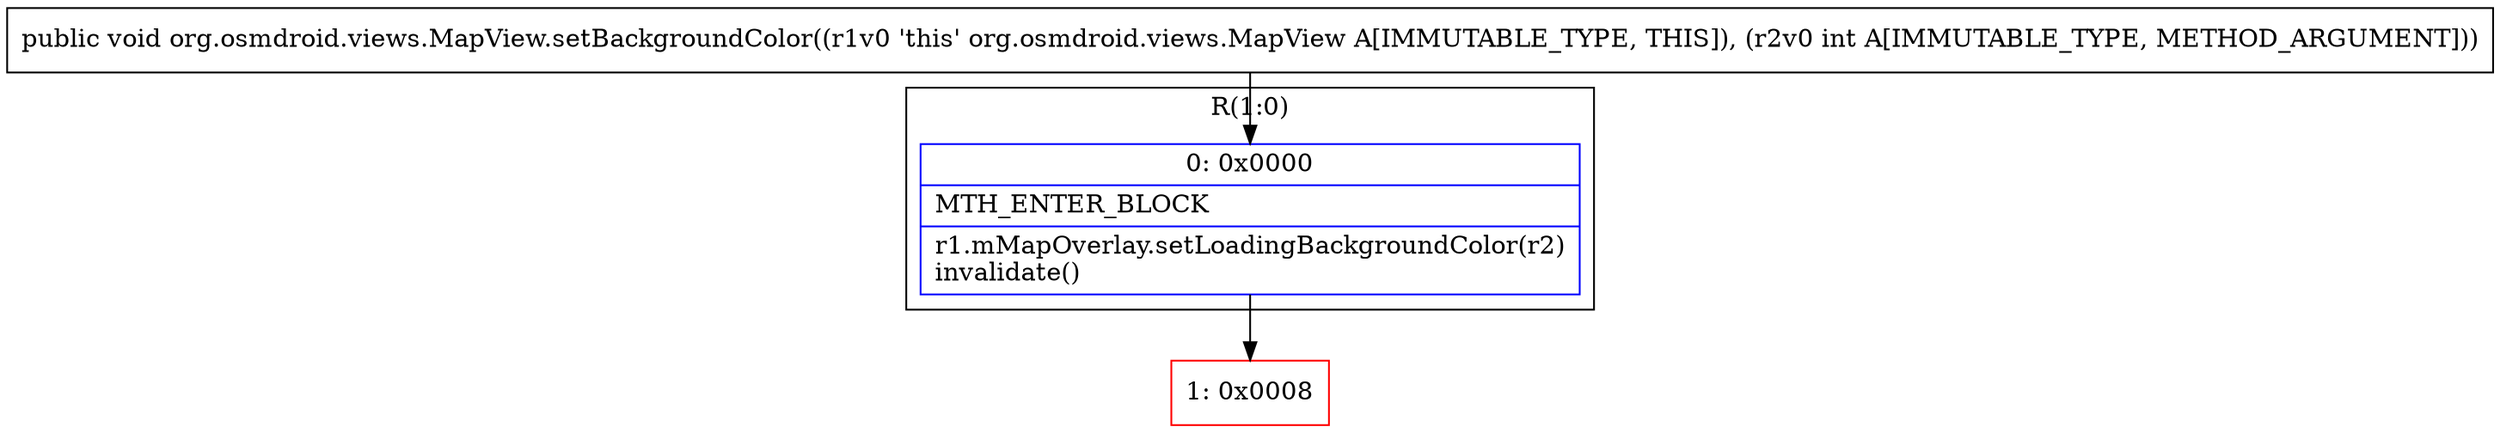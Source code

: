 digraph "CFG fororg.osmdroid.views.MapView.setBackgroundColor(I)V" {
subgraph cluster_Region_1040718409 {
label = "R(1:0)";
node [shape=record,color=blue];
Node_0 [shape=record,label="{0\:\ 0x0000|MTH_ENTER_BLOCK\l|r1.mMapOverlay.setLoadingBackgroundColor(r2)\linvalidate()\l}"];
}
Node_1 [shape=record,color=red,label="{1\:\ 0x0008}"];
MethodNode[shape=record,label="{public void org.osmdroid.views.MapView.setBackgroundColor((r1v0 'this' org.osmdroid.views.MapView A[IMMUTABLE_TYPE, THIS]), (r2v0 int A[IMMUTABLE_TYPE, METHOD_ARGUMENT])) }"];
MethodNode -> Node_0;
Node_0 -> Node_1;
}


